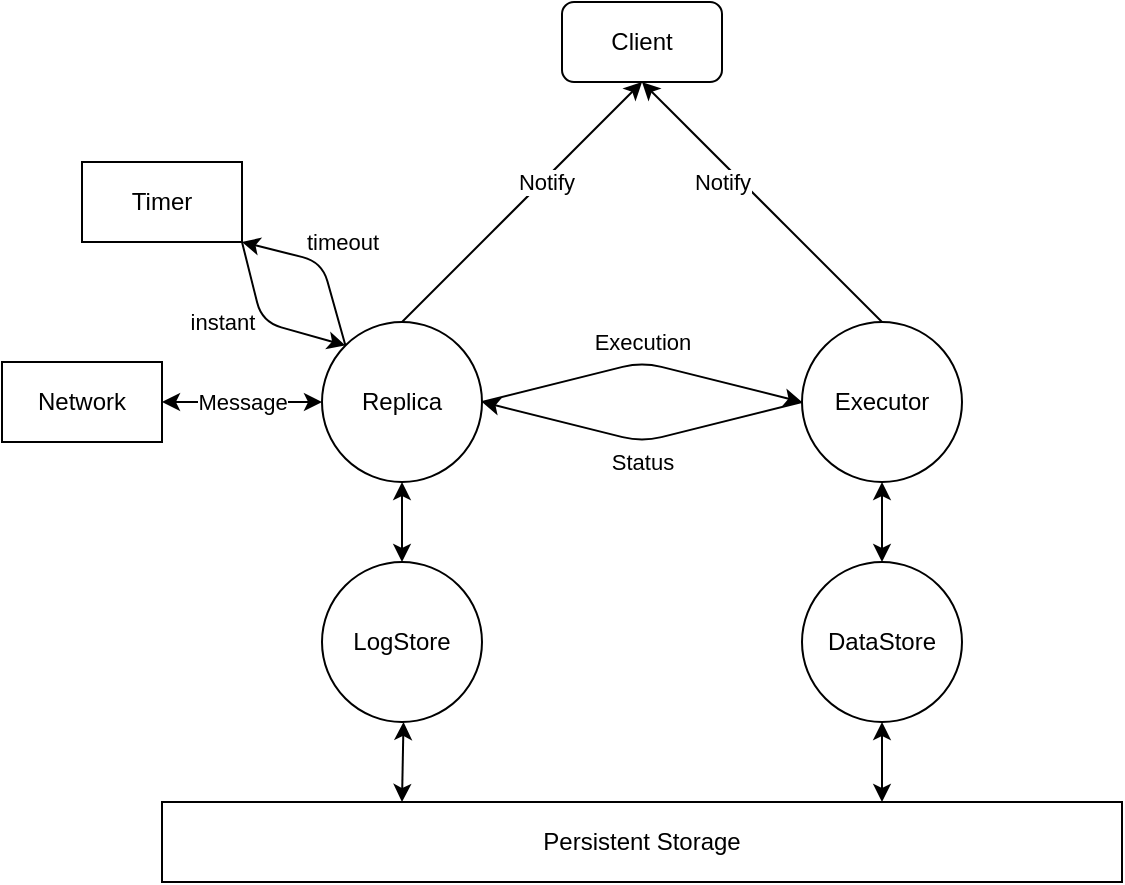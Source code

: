 <mxfile scale="1" border="20">
    <diagram id="A-oJ4z9KfZeiD9MdfXhS" name="第 1 页">
        <mxGraphModel dx="686" dy="541" grid="1" gridSize="10" guides="1" tooltips="1" connect="1" arrows="1" fold="1" page="1" pageScale="1" pageWidth="827" pageHeight="1169" background="#FFFFFF" math="0" shadow="0">
            <root>
                <mxCell id="0"/>
                <mxCell id="1" parent="0"/>
                <mxCell id="2" value="Persistent Storage" style="rounded=0;whiteSpace=wrap;html=1;" parent="1" vertex="1">
                    <mxGeometry x="120" y="400" width="480" height="40" as="geometry"/>
                </mxCell>
                <mxCell id="11" style="edgeStyle=none;html=1;entryX=0.25;entryY=0;entryDx=0;entryDy=0;startArrow=classic;startFill=1;" parent="1" source="3" target="2" edge="1">
                    <mxGeometry relative="1" as="geometry"/>
                </mxCell>
                <mxCell id="3" value="LogStore" style="ellipse;whiteSpace=wrap;html=1;aspect=fixed;" parent="1" vertex="1">
                    <mxGeometry x="200" y="280" width="80" height="80" as="geometry"/>
                </mxCell>
                <mxCell id="12" style="edgeStyle=none;html=1;entryX=0.75;entryY=0;entryDx=0;entryDy=0;startArrow=classic;startFill=1;" parent="1" source="4" target="2" edge="1">
                    <mxGeometry relative="1" as="geometry"/>
                </mxCell>
                <mxCell id="4" value="DataStore" style="ellipse;whiteSpace=wrap;html=1;aspect=fixed;" parent="1" vertex="1">
                    <mxGeometry x="440" y="280" width="80" height="80" as="geometry"/>
                </mxCell>
                <mxCell id="14" style="edgeStyle=none;html=1;entryX=0.5;entryY=0;entryDx=0;entryDy=0;startArrow=classic;startFill=1;" parent="1" source="13" target="3" edge="1">
                    <mxGeometry relative="1" as="geometry"/>
                </mxCell>
                <mxCell id="39" value="Notify" style="edgeStyle=none;html=1;startArrow=none;startFill=0;exitX=0.5;exitY=0;exitDx=0;exitDy=0;entryX=0.5;entryY=1;entryDx=0;entryDy=0;" parent="1" source="13" target="57" edge="1">
                    <mxGeometry x="0.185" y="-2" relative="1" as="geometry">
                        <mxPoint x="240" y="40" as="targetPoint"/>
                        <mxPoint as="offset"/>
                    </mxGeometry>
                </mxCell>
                <mxCell id="52" value="Execution" style="edgeStyle=none;html=1;exitX=1;exitY=0.5;exitDx=0;exitDy=0;startArrow=none;startFill=0;entryX=0;entryY=0.5;entryDx=0;entryDy=0;" parent="1" source="13" target="15" edge="1">
                    <mxGeometry y="10" relative="1" as="geometry">
                        <Array as="points">
                            <mxPoint x="360" y="180"/>
                        </Array>
                        <mxPoint x="-2" as="offset"/>
                    </mxGeometry>
                </mxCell>
                <mxCell id="60" value="Message" style="edgeStyle=none;html=1;exitX=0;exitY=0.5;exitDx=0;exitDy=0;entryX=1;entryY=0.5;entryDx=0;entryDy=0;startArrow=classic;startFill=1;" parent="1" source="13" target="58" edge="1">
                    <mxGeometry relative="1" as="geometry"/>
                </mxCell>
                <mxCell id="61" value="timeout" style="edgeStyle=none;html=1;exitX=0;exitY=0;exitDx=0;exitDy=0;entryX=1;entryY=1;entryDx=0;entryDy=0;" edge="1" parent="1" source="13" target="59">
                    <mxGeometry x="0.025" y="-14" relative="1" as="geometry">
                        <mxPoint x="190" y="90" as="targetPoint"/>
                        <Array as="points">
                            <mxPoint x="200" y="130"/>
                        </Array>
                        <mxPoint x="7" y="4" as="offset"/>
                    </mxGeometry>
                </mxCell>
                <mxCell id="13" value="Replica" style="ellipse;whiteSpace=wrap;html=1;aspect=fixed;" parent="1" vertex="1">
                    <mxGeometry x="200" y="160" width="80" height="80" as="geometry"/>
                </mxCell>
                <mxCell id="16" style="edgeStyle=none;html=1;entryX=0.5;entryY=0;entryDx=0;entryDy=0;startArrow=classic;startFill=1;" parent="1" source="15" target="4" edge="1">
                    <mxGeometry relative="1" as="geometry"/>
                </mxCell>
                <mxCell id="35" value="Notify" style="edgeStyle=none;html=1;startArrow=none;startFill=0;exitX=0.5;exitY=0;exitDx=0;exitDy=0;entryX=0.5;entryY=1;entryDx=0;entryDy=0;" parent="1" source="15" target="57" edge="1">
                    <mxGeometry x="0.25" y="7" relative="1" as="geometry">
                        <mxPoint x="480" y="40" as="targetPoint"/>
                        <mxPoint as="offset"/>
                    </mxGeometry>
                </mxCell>
                <mxCell id="51" value="Status" style="edgeStyle=none;html=1;exitX=0;exitY=0.5;exitDx=0;exitDy=0;entryX=1;entryY=0.5;entryDx=0;entryDy=0;startArrow=none;startFill=0;" parent="1" source="15" target="13" edge="1">
                    <mxGeometry y="10" relative="1" as="geometry">
                        <Array as="points">
                            <mxPoint x="360" y="220"/>
                        </Array>
                        <mxPoint x="2" as="offset"/>
                    </mxGeometry>
                </mxCell>
                <mxCell id="15" value="Executor" style="ellipse;whiteSpace=wrap;html=1;aspect=fixed;" parent="1" vertex="1">
                    <mxGeometry x="440" y="160" width="80" height="80" as="geometry"/>
                </mxCell>
                <mxCell id="24" value="instant" style="edgeStyle=none;html=1;startArrow=none;startFill=0;entryX=0;entryY=0;entryDx=0;entryDy=0;exitX=1;exitY=1;exitDx=0;exitDy=0;" parent="1" source="59" target="13" edge="1">
                    <mxGeometry x="-0.14" y="-19" relative="1" as="geometry">
                        <mxPoint x="80" y="240" as="sourcePoint"/>
                        <mxPoint x="212" y="228" as="targetPoint"/>
                        <mxPoint as="offset"/>
                        <Array as="points">
                            <mxPoint x="170" y="160"/>
                        </Array>
                    </mxGeometry>
                </mxCell>
                <mxCell id="57" value="Client" style="rounded=1;whiteSpace=wrap;html=1;" parent="1" vertex="1">
                    <mxGeometry x="320" width="80" height="40" as="geometry"/>
                </mxCell>
                <mxCell id="58" value="Network" style="rounded=0;whiteSpace=wrap;html=1;" parent="1" vertex="1">
                    <mxGeometry x="40" y="180" width="80" height="40" as="geometry"/>
                </mxCell>
                <mxCell id="59" value="Timer" style="rounded=0;whiteSpace=wrap;html=1;" parent="1" vertex="1">
                    <mxGeometry x="80" y="80" width="80" height="40" as="geometry"/>
                </mxCell>
            </root>
        </mxGraphModel>
    </diagram>
</mxfile>